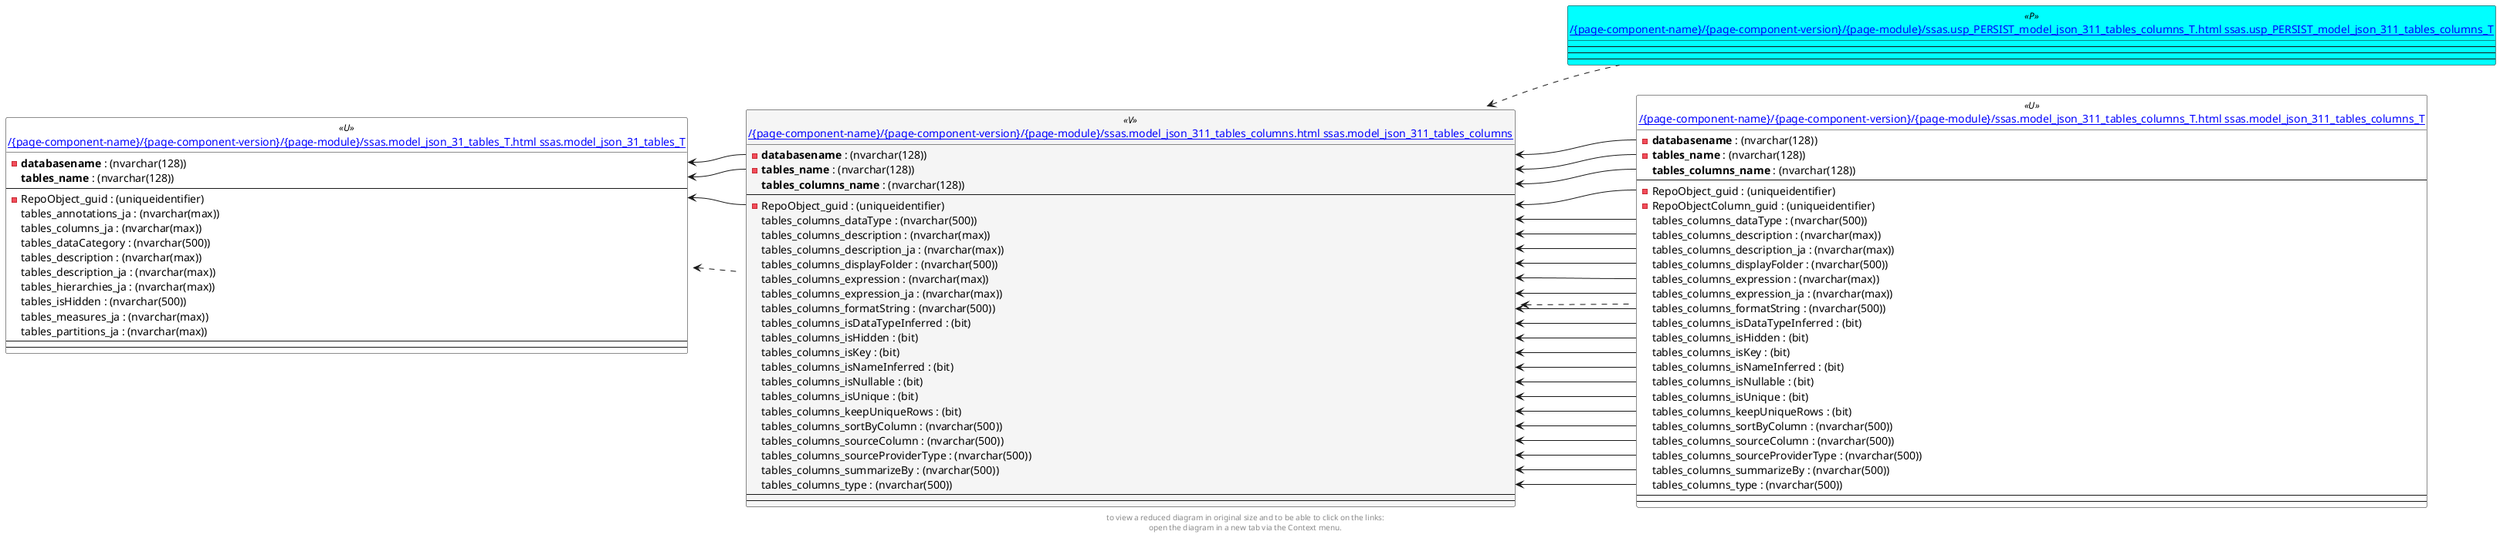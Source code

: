 @startuml
left to right direction
'top to bottom direction
hide circle
'avoide "." issues:
set namespaceSeparator none


skinparam class {
  BackgroundColor White
  BackgroundColor<<FN>> Yellow
  BackgroundColor<<FS>> Yellow
  BackgroundColor<<FT>> LightGray
  BackgroundColor<<IF>> Yellow
  BackgroundColor<<IS>> Yellow
  BackgroundColor<<P>> Aqua
  BackgroundColor<<PC>> Aqua
  BackgroundColor<<SN>> Yellow
  BackgroundColor<<SO>> SlateBlue
  BackgroundColor<<TF>> LightGray
  BackgroundColor<<TR>> Tomato
  BackgroundColor<<U>> White
  BackgroundColor<<V>> WhiteSmoke
  BackgroundColor<<X>> Aqua
}


entity "[[{site-url}/{page-component-name}/{page-component-version}/{page-module}/ssas.model_json_31_tables_T.html ssas.model_json_31_tables_T]]" as ssas.model_json_31_tables_T << U >> {
  - **databasename** : (nvarchar(128))
  **tables_name** : (nvarchar(128))
  --
  - RepoObject_guid : (uniqueidentifier)
  tables_annotations_ja : (nvarchar(max))
  tables_columns_ja : (nvarchar(max))
  tables_dataCategory : (nvarchar(500))
  tables_description : (nvarchar(max))
  tables_description_ja : (nvarchar(max))
  tables_hierarchies_ja : (nvarchar(max))
  tables_isHidden : (nvarchar(500))
  tables_measures_ja : (nvarchar(max))
  tables_partitions_ja : (nvarchar(max))
  --
  --
}

entity "[[{site-url}/{page-component-name}/{page-component-version}/{page-module}/ssas.model_json_311_tables_columns.html ssas.model_json_311_tables_columns]]" as ssas.model_json_311_tables_columns << V >> {
  - **databasename** : (nvarchar(128))
  - **tables_name** : (nvarchar(128))
  **tables_columns_name** : (nvarchar(128))
  --
  - RepoObject_guid : (uniqueidentifier)
  tables_columns_dataType : (nvarchar(500))
  tables_columns_description : (nvarchar(max))
  tables_columns_description_ja : (nvarchar(max))
  tables_columns_displayFolder : (nvarchar(500))
  tables_columns_expression : (nvarchar(max))
  tables_columns_expression_ja : (nvarchar(max))
  tables_columns_formatString : (nvarchar(500))
  tables_columns_isDataTypeInferred : (bit)
  tables_columns_isHidden : (bit)
  tables_columns_isKey : (bit)
  tables_columns_isNameInferred : (bit)
  tables_columns_isNullable : (bit)
  tables_columns_isUnique : (bit)
  tables_columns_keepUniqueRows : (bit)
  tables_columns_sortByColumn : (nvarchar(500))
  tables_columns_sourceColumn : (nvarchar(500))
  tables_columns_sourceProviderType : (nvarchar(500))
  tables_columns_summarizeBy : (nvarchar(500))
  tables_columns_type : (nvarchar(500))
  --
  --
}

entity "[[{site-url}/{page-component-name}/{page-component-version}/{page-module}/ssas.model_json_311_tables_columns_T.html ssas.model_json_311_tables_columns_T]]" as ssas.model_json_311_tables_columns_T << U >> {
  - **databasename** : (nvarchar(128))
  - **tables_name** : (nvarchar(128))
  **tables_columns_name** : (nvarchar(128))
  --
  - RepoObject_guid : (uniqueidentifier)
  - RepoObjectColumn_guid : (uniqueidentifier)
  tables_columns_dataType : (nvarchar(500))
  tables_columns_description : (nvarchar(max))
  tables_columns_description_ja : (nvarchar(max))
  tables_columns_displayFolder : (nvarchar(500))
  tables_columns_expression : (nvarchar(max))
  tables_columns_expression_ja : (nvarchar(max))
  tables_columns_formatString : (nvarchar(500))
  tables_columns_isDataTypeInferred : (bit)
  tables_columns_isHidden : (bit)
  tables_columns_isKey : (bit)
  tables_columns_isNameInferred : (bit)
  tables_columns_isNullable : (bit)
  tables_columns_isUnique : (bit)
  tables_columns_keepUniqueRows : (bit)
  tables_columns_sortByColumn : (nvarchar(500))
  tables_columns_sourceColumn : (nvarchar(500))
  tables_columns_sourceProviderType : (nvarchar(500))
  tables_columns_summarizeBy : (nvarchar(500))
  tables_columns_type : (nvarchar(500))
  --
  --
}

entity "[[{site-url}/{page-component-name}/{page-component-version}/{page-module}/ssas.usp_PERSIST_model_json_311_tables_columns_T.html ssas.usp_PERSIST_model_json_311_tables_columns_T]]" as ssas.usp_PERSIST_model_json_311_tables_columns_T << P >> {
  --
  --
  --
}

ssas.model_json_31_tables_T <.. ssas.model_json_311_tables_columns
ssas.model_json_311_tables_columns <.. ssas.model_json_311_tables_columns_T
ssas.model_json_311_tables_columns <.. ssas.usp_PERSIST_model_json_311_tables_columns_T
ssas.model_json_31_tables_T::databasename <-- ssas.model_json_311_tables_columns::databasename
ssas.model_json_31_tables_T::RepoObject_guid <-- ssas.model_json_311_tables_columns::RepoObject_guid
ssas.model_json_31_tables_T::tables_name <-- ssas.model_json_311_tables_columns::tables_name
ssas.model_json_311_tables_columns::databasename <-- ssas.model_json_311_tables_columns_T::databasename
ssas.model_json_311_tables_columns::RepoObject_guid <-- ssas.model_json_311_tables_columns_T::RepoObject_guid
ssas.model_json_311_tables_columns::tables_columns_dataType <-- ssas.model_json_311_tables_columns_T::tables_columns_dataType
ssas.model_json_311_tables_columns::tables_columns_description <-- ssas.model_json_311_tables_columns_T::tables_columns_description
ssas.model_json_311_tables_columns::tables_columns_description_ja <-- ssas.model_json_311_tables_columns_T::tables_columns_description_ja
ssas.model_json_311_tables_columns::tables_columns_displayFolder <-- ssas.model_json_311_tables_columns_T::tables_columns_displayFolder
ssas.model_json_311_tables_columns::tables_columns_expression <-- ssas.model_json_311_tables_columns_T::tables_columns_expression
ssas.model_json_311_tables_columns::tables_columns_expression_ja <-- ssas.model_json_311_tables_columns_T::tables_columns_expression_ja
ssas.model_json_311_tables_columns::tables_columns_formatString <-- ssas.model_json_311_tables_columns_T::tables_columns_formatString
ssas.model_json_311_tables_columns::tables_columns_isDataTypeInferred <-- ssas.model_json_311_tables_columns_T::tables_columns_isDataTypeInferred
ssas.model_json_311_tables_columns::tables_columns_isHidden <-- ssas.model_json_311_tables_columns_T::tables_columns_isHidden
ssas.model_json_311_tables_columns::tables_columns_isKey <-- ssas.model_json_311_tables_columns_T::tables_columns_isKey
ssas.model_json_311_tables_columns::tables_columns_isNameInferred <-- ssas.model_json_311_tables_columns_T::tables_columns_isNameInferred
ssas.model_json_311_tables_columns::tables_columns_isNullable <-- ssas.model_json_311_tables_columns_T::tables_columns_isNullable
ssas.model_json_311_tables_columns::tables_columns_isUnique <-- ssas.model_json_311_tables_columns_T::tables_columns_isUnique
ssas.model_json_311_tables_columns::tables_columns_keepUniqueRows <-- ssas.model_json_311_tables_columns_T::tables_columns_keepUniqueRows
ssas.model_json_311_tables_columns::tables_columns_name <-- ssas.model_json_311_tables_columns_T::tables_columns_name
ssas.model_json_311_tables_columns::tables_columns_sortByColumn <-- ssas.model_json_311_tables_columns_T::tables_columns_sortByColumn
ssas.model_json_311_tables_columns::tables_columns_sourceColumn <-- ssas.model_json_311_tables_columns_T::tables_columns_sourceColumn
ssas.model_json_311_tables_columns::tables_columns_sourceProviderType <-- ssas.model_json_311_tables_columns_T::tables_columns_sourceProviderType
ssas.model_json_311_tables_columns::tables_columns_summarizeBy <-- ssas.model_json_311_tables_columns_T::tables_columns_summarizeBy
ssas.model_json_311_tables_columns::tables_columns_type <-- ssas.model_json_311_tables_columns_T::tables_columns_type
ssas.model_json_311_tables_columns::tables_name <-- ssas.model_json_311_tables_columns_T::tables_name
footer
to view a reduced diagram in original size and to be able to click on the links:
open the diagram in a new tab via the Context menu.
end footer

@enduml

